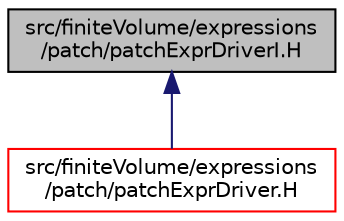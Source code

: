 digraph "src/finiteVolume/expressions/patch/patchExprDriverI.H"
{
  bgcolor="transparent";
  edge [fontname="Helvetica",fontsize="10",labelfontname="Helvetica",labelfontsize="10"];
  node [fontname="Helvetica",fontsize="10",shape=record];
  Node1 [label="src/finiteVolume/expressions\l/patch/patchExprDriverI.H",height=0.2,width=0.4,color="black", fillcolor="grey75", style="filled" fontcolor="black"];
  Node1 -> Node2 [dir="back",color="midnightblue",fontsize="10",style="solid",fontname="Helvetica"];
  Node2 [label="src/finiteVolume/expressions\l/patch/patchExprDriver.H",height=0.2,width=0.4,color="red",URL="$patchExprDriver_8H.html"];
}

